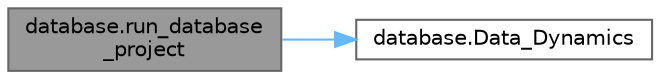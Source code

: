 digraph "database.run_database_project"
{
 // LATEX_PDF_SIZE
  bgcolor="transparent";
  edge [fontname=Helvetica,fontsize=10,labelfontname=Helvetica,labelfontsize=10];
  node [fontname=Helvetica,fontsize=10,shape=box,height=0.2,width=0.4];
  rankdir="LR";
  Node1 [label="database.run_database\l_project",height=0.2,width=0.4,color="gray40", fillcolor="grey60", style="filled", fontcolor="black",tooltip=" "];
  Node1 -> Node2 [color="steelblue1",style="solid"];
  Node2 [label="database.Data_Dynamics",height=0.2,width=0.4,color="grey40", fillcolor="white", style="filled",URL="$da/df2/namespacedatabase.html#a070a461c10402aa3794362170058bc1d",tooltip=" "];
}
